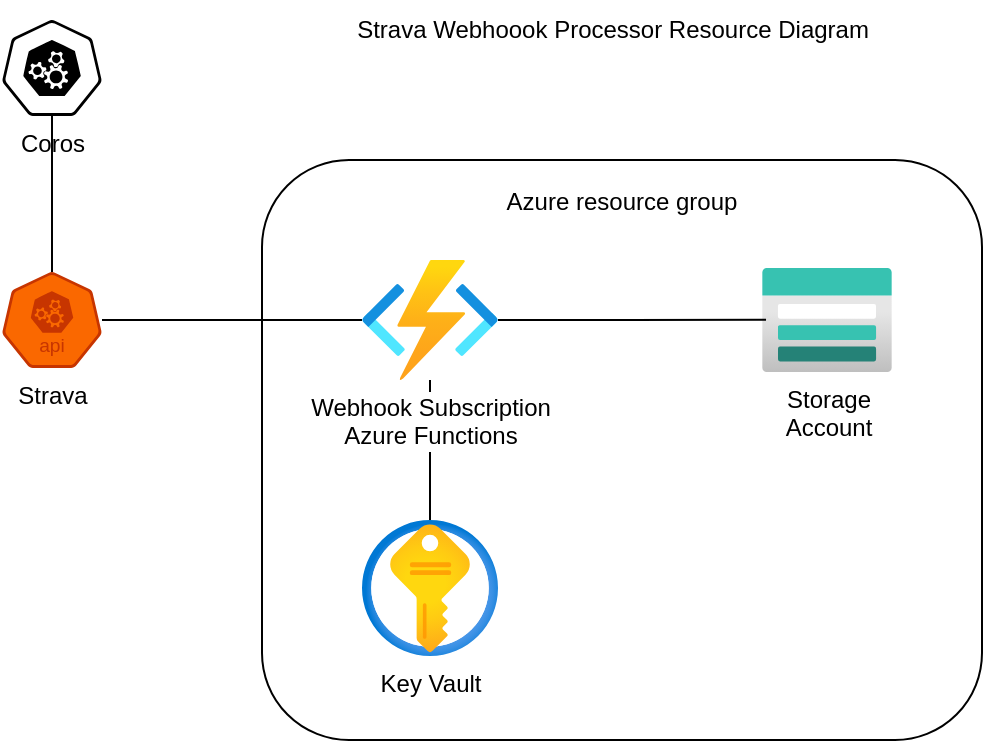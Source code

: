 <mxfile version="28.1.1">
  <diagram name="Page-1" id="Pc2NvGxb7NlYIKMNjN2F">
    <mxGraphModel dx="983" dy="518" grid="1" gridSize="10" guides="1" tooltips="1" connect="1" arrows="1" fold="1" page="1" pageScale="1" pageWidth="1200" pageHeight="1600" math="0" shadow="0">
      <root>
        <mxCell id="0" />
        <mxCell id="1" parent="0" />
        <mxCell id="8bF6gdE_5AkmMryX_kdy-3" value="Azure resource group" style="rounded=1;whiteSpace=wrap;html=1;labelPosition=center;verticalLabelPosition=top;align=center;verticalAlign=bottom;spacingBottom=-30;" vertex="1" parent="1">
          <mxGeometry x="310" y="120" width="360" height="290" as="geometry" />
        </mxCell>
        <mxCell id="66jChV7bm10N9DBPdd5Q-2" value="Storage&lt;br&gt;&lt;div&gt;Account&lt;/div&gt;" style="image;aspect=fixed;html=1;points=[];align=center;fontSize=12;image=img/lib/azure2/storage/Storage_Accounts.svg;" parent="1" vertex="1">
          <mxGeometry x="560" y="174" width="65" height="52" as="geometry" />
        </mxCell>
        <mxCell id="66jChV7bm10N9DBPdd5Q-8" style="edgeStyle=orthogonalEdgeStyle;rounded=0;orthogonalLoop=1;jettySize=auto;html=1;endArrow=none;endFill=0;" parent="1" source="66jChV7bm10N9DBPdd5Q-3" target="66jChV7bm10N9DBPdd5Q-1" edge="1">
          <mxGeometry relative="1" as="geometry" />
        </mxCell>
        <mxCell id="66jChV7bm10N9DBPdd5Q-3" value="&lt;div&gt;Strava&lt;/div&gt;" style="aspect=fixed;sketch=0;html=1;dashed=0;whitespace=wrap;verticalLabelPosition=bottom;verticalAlign=top;fillColor=#fa6800;strokeColor=light-dark(#C73500,#FFCE9F);points=[[0.005,0.63,0],[0.1,0.2,0],[0.9,0.2,0],[0.5,0,0],[0.995,0.63,0],[0.72,0.99,0],[0.5,1,0],[0.28,0.99,0]];shape=mxgraph.kubernetes.icon2;kubernetesLabel=1;prIcon=api;fontColor=#000000;" parent="1" vertex="1">
          <mxGeometry x="180" y="176" width="50" height="48" as="geometry" />
        </mxCell>
        <mxCell id="66jChV7bm10N9DBPdd5Q-5" style="edgeStyle=orthogonalEdgeStyle;rounded=0;orthogonalLoop=1;jettySize=auto;html=1;entryX=0.5;entryY=0;entryDx=0;entryDy=0;entryPerimeter=0;endArrow=none;endFill=0;" parent="1" source="66jChV7bm10N9DBPdd5Q-13" target="66jChV7bm10N9DBPdd5Q-3" edge="1">
          <mxGeometry relative="1" as="geometry">
            <mxPoint x="205" y="130" as="sourcePoint" />
          </mxGeometry>
        </mxCell>
        <mxCell id="66jChV7bm10N9DBPdd5Q-9" style="edgeStyle=orthogonalEdgeStyle;rounded=0;orthogonalLoop=1;jettySize=auto;html=1;entryX=0.031;entryY=0.497;entryDx=0;entryDy=0;entryPerimeter=0;endArrow=none;endFill=0;" parent="1" source="66jChV7bm10N9DBPdd5Q-1" target="66jChV7bm10N9DBPdd5Q-2" edge="1">
          <mxGeometry relative="1" as="geometry" />
        </mxCell>
        <mxCell id="66jChV7bm10N9DBPdd5Q-10" value="&lt;div&gt;Key Vault&lt;/div&gt;" style="image;aspect=fixed;html=1;points=[];align=center;fontSize=12;image=img/lib/azure2/security/Key_Vaults.svg;" parent="1" vertex="1">
          <mxGeometry x="360" y="300" width="68" height="68" as="geometry" />
        </mxCell>
        <mxCell id="66jChV7bm10N9DBPdd5Q-12" style="edgeStyle=orthogonalEdgeStyle;rounded=0;orthogonalLoop=1;jettySize=auto;html=1;endArrow=none;endFill=0;entryX=0.5;entryY=1;entryDx=0;entryDy=0;entryPerimeter=0;" parent="1" source="66jChV7bm10N9DBPdd5Q-10" target="66jChV7bm10N9DBPdd5Q-1" edge="1">
          <mxGeometry relative="1" as="geometry">
            <mxPoint x="390" y="230" as="targetPoint" />
          </mxGeometry>
        </mxCell>
        <mxCell id="8bF6gdE_5AkmMryX_kdy-1" value="Text" style="edgeLabel;html=1;align=center;verticalAlign=middle;resizable=0;points=[];" vertex="1" connectable="0" parent="66jChV7bm10N9DBPdd5Q-12">
          <mxGeometry x="0.657" y="-2" relative="1" as="geometry">
            <mxPoint as="offset" />
          </mxGeometry>
        </mxCell>
        <mxCell id="66jChV7bm10N9DBPdd5Q-1" value="&lt;div&gt;Webhook Subscription&lt;/div&gt;&lt;div&gt;Azure Functions&lt;/div&gt;" style="image;aspect=fixed;html=1;points=[];align=center;fontSize=12;image=img/lib/azure2/compute/Function_Apps.svg;verticalAlign=top;" parent="1" vertex="1">
          <mxGeometry x="360" y="170" width="68" height="60" as="geometry" />
        </mxCell>
        <mxCell id="66jChV7bm10N9DBPdd5Q-13" value="&lt;div&gt;Coros&lt;/div&gt;" style="aspect=fixed;sketch=0;html=1;dashed=0;whitespace=wrap;verticalLabelPosition=bottom;verticalAlign=top;points=[[0.005,0.63,0],[0.1,0.2,0],[0.9,0.2,0],[0.5,0,0],[0.995,0.63,0],[0.72,0.99,0],[0.5,1,0],[0.28,0.99,0]];shape=mxgraph.kubernetes.icon2;prIcon=api;strokeColor=light-dark(#000000,#FF0000);" parent="1" vertex="1">
          <mxGeometry x="180" y="50" width="50" height="48" as="geometry" />
        </mxCell>
        <mxCell id="8bF6gdE_5AkmMryX_kdy-5" value="Strava Webhoook Processor Resource Diagram" style="text;html=1;align=center;verticalAlign=middle;resizable=0;points=[];autosize=1;strokeColor=none;fillColor=none;" vertex="1" parent="1">
          <mxGeometry x="345" y="40" width="280" height="30" as="geometry" />
        </mxCell>
      </root>
    </mxGraphModel>
  </diagram>
</mxfile>
